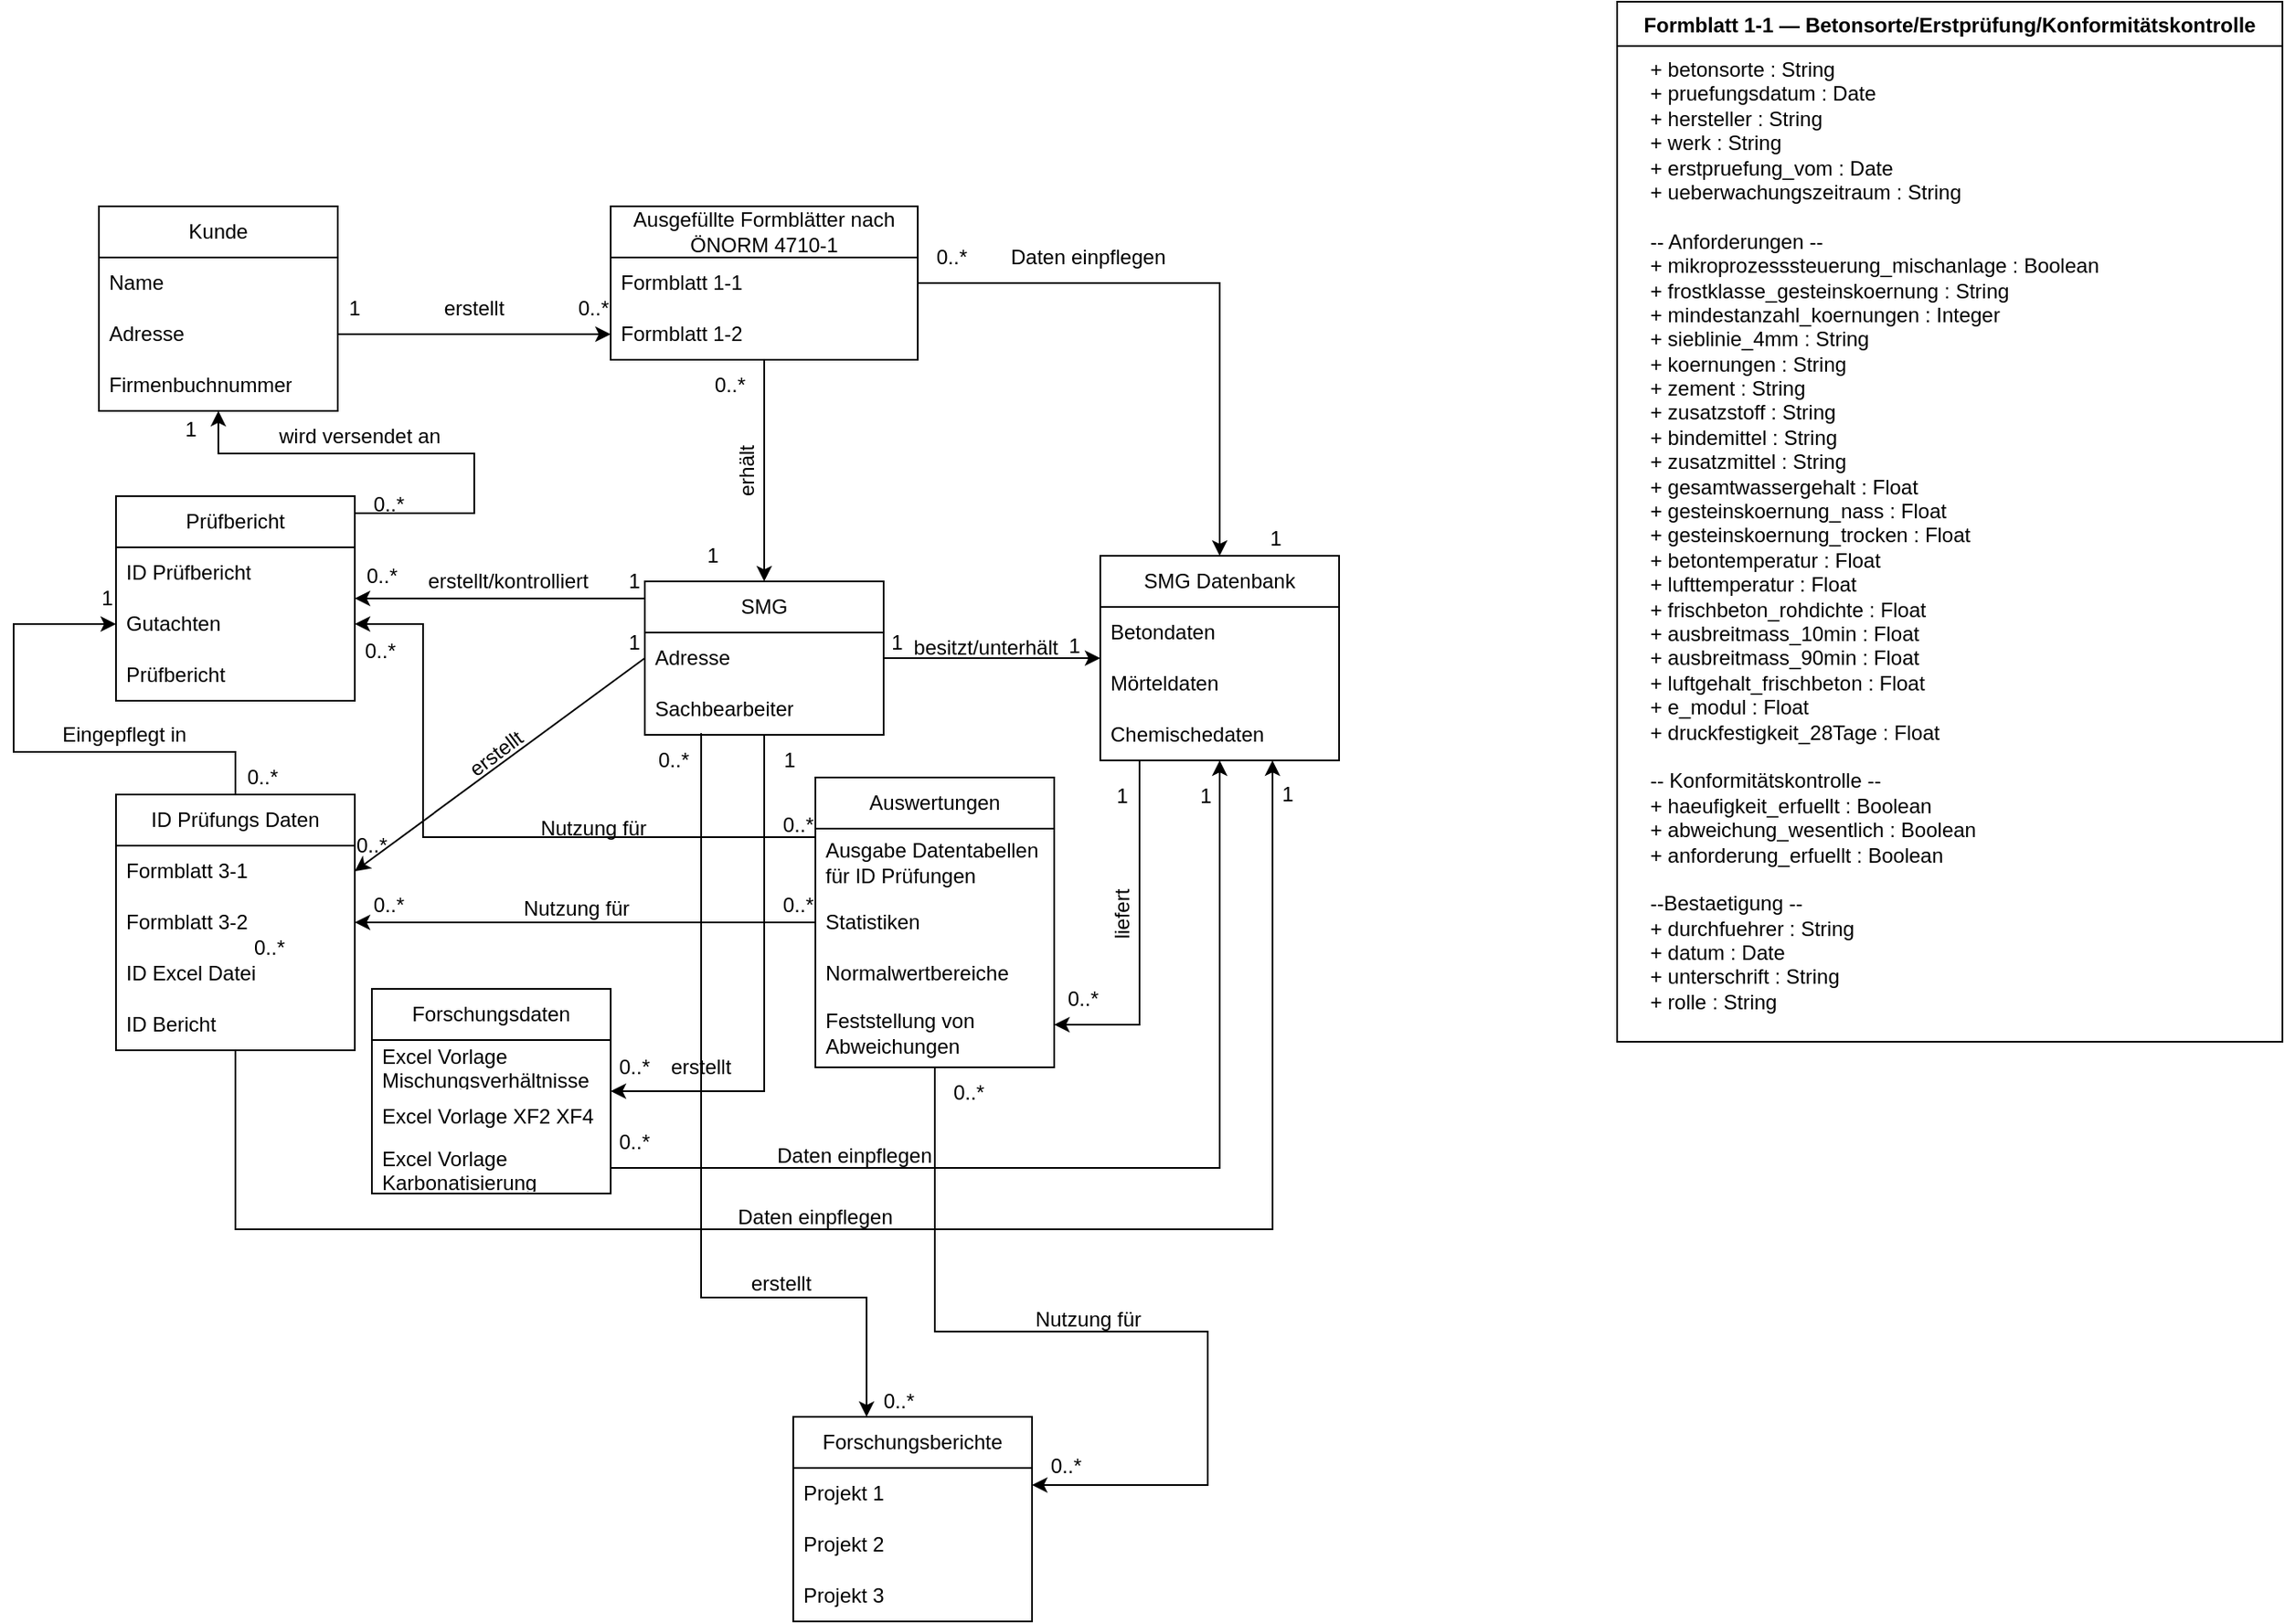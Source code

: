 <mxfile version="28.2.5">
  <diagram name="Seite-1" id="GDso6J2cdpOIWkt0ecDq">
    <mxGraphModel dx="2066" dy="1121" grid="1" gridSize="10" guides="1" tooltips="1" connect="1" arrows="1" fold="1" page="1" pageScale="1" pageWidth="827" pageHeight="1169" math="0" shadow="0">
      <root>
        <mxCell id="0" />
        <mxCell id="1" parent="0" />
        <mxCell id="6IoawU8fSsD1FMSGB_2r-6" value="Kunde" style="swimlane;fontStyle=0;childLayout=stackLayout;horizontal=1;startSize=30;horizontalStack=0;resizeParent=1;resizeParentMax=0;resizeLast=0;collapsible=1;marginBottom=0;whiteSpace=wrap;html=1;" parent="1" vertex="1">
          <mxGeometry x="100" y="170" width="140" height="120" as="geometry" />
        </mxCell>
        <mxCell id="6IoawU8fSsD1FMSGB_2r-7" value="Name" style="text;strokeColor=none;fillColor=none;align=left;verticalAlign=middle;spacingLeft=4;spacingRight=4;overflow=hidden;points=[[0,0.5],[1,0.5]];portConstraint=eastwest;rotatable=0;whiteSpace=wrap;html=1;" parent="6IoawU8fSsD1FMSGB_2r-6" vertex="1">
          <mxGeometry y="30" width="140" height="30" as="geometry" />
        </mxCell>
        <mxCell id="6IoawU8fSsD1FMSGB_2r-8" value="Adresse" style="text;strokeColor=none;fillColor=none;align=left;verticalAlign=middle;spacingLeft=4;spacingRight=4;overflow=hidden;points=[[0,0.5],[1,0.5]];portConstraint=eastwest;rotatable=0;whiteSpace=wrap;html=1;" parent="6IoawU8fSsD1FMSGB_2r-6" vertex="1">
          <mxGeometry y="60" width="140" height="30" as="geometry" />
        </mxCell>
        <mxCell id="6IoawU8fSsD1FMSGB_2r-9" value="Firmenbuchnummer" style="text;strokeColor=none;fillColor=none;align=left;verticalAlign=middle;spacingLeft=4;spacingRight=4;overflow=hidden;points=[[0,0.5],[1,0.5]];portConstraint=eastwest;rotatable=0;whiteSpace=wrap;html=1;" parent="6IoawU8fSsD1FMSGB_2r-6" vertex="1">
          <mxGeometry y="90" width="140" height="30" as="geometry" />
        </mxCell>
        <mxCell id="6IoawU8fSsD1FMSGB_2r-10" value="Ausgefüllte Formblätter nach ÖNORM 4710-1" style="swimlane;fontStyle=0;childLayout=stackLayout;horizontal=1;startSize=30;horizontalStack=0;resizeParent=1;resizeParentMax=0;resizeLast=0;collapsible=1;marginBottom=0;whiteSpace=wrap;html=1;" parent="1" vertex="1">
          <mxGeometry x="400" y="170" width="180" height="90" as="geometry" />
        </mxCell>
        <mxCell id="6IoawU8fSsD1FMSGB_2r-11" value="Formblatt 1-1&amp;nbsp;" style="text;strokeColor=none;fillColor=none;align=left;verticalAlign=middle;spacingLeft=4;spacingRight=4;overflow=hidden;points=[[0,0.5],[1,0.5]];portConstraint=eastwest;rotatable=0;whiteSpace=wrap;html=1;" parent="6IoawU8fSsD1FMSGB_2r-10" vertex="1">
          <mxGeometry y="30" width="180" height="30" as="geometry" />
        </mxCell>
        <mxCell id="6IoawU8fSsD1FMSGB_2r-12" value="Formblatt 1-2" style="text;strokeColor=none;fillColor=none;align=left;verticalAlign=middle;spacingLeft=4;spacingRight=4;overflow=hidden;points=[[0,0.5],[1,0.5]];portConstraint=eastwest;rotatable=0;whiteSpace=wrap;html=1;" parent="6IoawU8fSsD1FMSGB_2r-10" vertex="1">
          <mxGeometry y="60" width="180" height="30" as="geometry" />
        </mxCell>
        <mxCell id="6IoawU8fSsD1FMSGB_2r-15" value="erstellt" style="text;html=1;align=center;verticalAlign=middle;whiteSpace=wrap;rounded=0;" parent="1" vertex="1">
          <mxGeometry x="290" y="215" width="60" height="30" as="geometry" />
        </mxCell>
        <mxCell id="6IoawU8fSsD1FMSGB_2r-16" value="1" style="text;html=1;align=center;verticalAlign=middle;whiteSpace=wrap;rounded=0;" parent="1" vertex="1">
          <mxGeometry x="220" y="215" width="60" height="30" as="geometry" />
        </mxCell>
        <mxCell id="6IoawU8fSsD1FMSGB_2r-17" value="0..*" style="text;html=1;align=center;verticalAlign=middle;whiteSpace=wrap;rounded=0;" parent="1" vertex="1">
          <mxGeometry x="360" y="215" width="60" height="30" as="geometry" />
        </mxCell>
        <mxCell id="6IoawU8fSsD1FMSGB_2r-19" value="SMG" style="swimlane;fontStyle=0;childLayout=stackLayout;horizontal=1;startSize=30;horizontalStack=0;resizeParent=1;resizeParentMax=0;resizeLast=0;collapsible=1;marginBottom=0;whiteSpace=wrap;html=1;" parent="1" vertex="1">
          <mxGeometry x="420" y="390" width="140" height="90" as="geometry" />
        </mxCell>
        <mxCell id="6IoawU8fSsD1FMSGB_2r-20" value="Adresse" style="text;strokeColor=none;fillColor=none;align=left;verticalAlign=middle;spacingLeft=4;spacingRight=4;overflow=hidden;points=[[0,0.5],[1,0.5]];portConstraint=eastwest;rotatable=0;whiteSpace=wrap;html=1;" parent="6IoawU8fSsD1FMSGB_2r-19" vertex="1">
          <mxGeometry y="30" width="140" height="30" as="geometry" />
        </mxCell>
        <mxCell id="6IoawU8fSsD1FMSGB_2r-22" value="Sachbearbeiter" style="text;strokeColor=none;fillColor=none;align=left;verticalAlign=middle;spacingLeft=4;spacingRight=4;overflow=hidden;points=[[0,0.5],[1,0.5]];portConstraint=eastwest;rotatable=0;whiteSpace=wrap;html=1;" parent="6IoawU8fSsD1FMSGB_2r-19" vertex="1">
          <mxGeometry y="60" width="140" height="30" as="geometry" />
        </mxCell>
        <mxCell id="6IoawU8fSsD1FMSGB_2r-24" value="erhält" style="text;html=1;align=center;verticalAlign=middle;whiteSpace=wrap;rounded=0;rotation=-90;" parent="1" vertex="1">
          <mxGeometry x="450" y="310" width="60" height="30" as="geometry" />
        </mxCell>
        <mxCell id="6IoawU8fSsD1FMSGB_2r-25" value="" style="endArrow=classic;html=1;rounded=0;entryX=0;entryY=0.5;entryDx=0;entryDy=0;exitX=1;exitY=0.5;exitDx=0;exitDy=0;" parent="1" source="6IoawU8fSsD1FMSGB_2r-8" target="6IoawU8fSsD1FMSGB_2r-12" edge="1">
          <mxGeometry width="50" height="50" relative="1" as="geometry">
            <mxPoint x="210" y="240" as="sourcePoint" />
            <mxPoint x="440" y="400" as="targetPoint" />
          </mxGeometry>
        </mxCell>
        <mxCell id="6IoawU8fSsD1FMSGB_2r-26" value="" style="endArrow=classic;html=1;rounded=0;entryX=0.5;entryY=0;entryDx=0;entryDy=0;" parent="1" source="6IoawU8fSsD1FMSGB_2r-12" target="6IoawU8fSsD1FMSGB_2r-19" edge="1">
          <mxGeometry width="50" height="50" relative="1" as="geometry">
            <mxPoint x="560" y="260" as="sourcePoint" />
            <mxPoint x="440" y="400" as="targetPoint" />
          </mxGeometry>
        </mxCell>
        <mxCell id="6IoawU8fSsD1FMSGB_2r-27" value="" style="endArrow=classic;html=1;rounded=0;exitX=0;exitY=0.5;exitDx=0;exitDy=0;entryX=1;entryY=0.5;entryDx=0;entryDy=0;" parent="1" source="6IoawU8fSsD1FMSGB_2r-20" target="6IoawU8fSsD1FMSGB_2r-29" edge="1">
          <mxGeometry width="50" height="50" relative="1" as="geometry">
            <mxPoint x="390" y="450" as="sourcePoint" />
            <mxPoint x="250" y="442" as="targetPoint" />
          </mxGeometry>
        </mxCell>
        <mxCell id="6IoawU8fSsD1FMSGB_2r-28" value="ID Prüfungs Daten" style="swimlane;fontStyle=0;childLayout=stackLayout;horizontal=1;startSize=30;horizontalStack=0;resizeParent=1;resizeParentMax=0;resizeLast=0;collapsible=1;marginBottom=0;whiteSpace=wrap;html=1;" parent="1" vertex="1">
          <mxGeometry x="110" y="515" width="140" height="150" as="geometry" />
        </mxCell>
        <mxCell id="6IoawU8fSsD1FMSGB_2r-29" value="Formblatt 3-1" style="text;strokeColor=none;fillColor=none;align=left;verticalAlign=middle;spacingLeft=4;spacingRight=4;overflow=hidden;points=[[0,0.5],[1,0.5]];portConstraint=eastwest;rotatable=0;whiteSpace=wrap;html=1;" parent="6IoawU8fSsD1FMSGB_2r-28" vertex="1">
          <mxGeometry y="30" width="140" height="30" as="geometry" />
        </mxCell>
        <mxCell id="6IoawU8fSsD1FMSGB_2r-30" value="Formblatt 3-2" style="text;strokeColor=none;fillColor=none;align=left;verticalAlign=middle;spacingLeft=4;spacingRight=4;overflow=hidden;points=[[0,0.5],[1,0.5]];portConstraint=eastwest;rotatable=0;whiteSpace=wrap;html=1;" parent="6IoawU8fSsD1FMSGB_2r-28" vertex="1">
          <mxGeometry y="60" width="140" height="30" as="geometry" />
        </mxCell>
        <mxCell id="6IoawU8fSsD1FMSGB_2r-43" value="ID Excel Datei" style="text;strokeColor=none;fillColor=none;align=left;verticalAlign=middle;spacingLeft=4;spacingRight=4;overflow=hidden;points=[[0,0.5],[1,0.5]];portConstraint=eastwest;rotatable=0;whiteSpace=wrap;html=1;" parent="6IoawU8fSsD1FMSGB_2r-28" vertex="1">
          <mxGeometry y="90" width="140" height="30" as="geometry" />
        </mxCell>
        <mxCell id="6IoawU8fSsD1FMSGB_2r-31" value="ID Bericht" style="text;strokeColor=none;fillColor=none;align=left;verticalAlign=middle;spacingLeft=4;spacingRight=4;overflow=hidden;points=[[0,0.5],[1,0.5]];portConstraint=eastwest;rotatable=0;whiteSpace=wrap;html=1;" parent="6IoawU8fSsD1FMSGB_2r-28" vertex="1">
          <mxGeometry y="120" width="140" height="30" as="geometry" />
        </mxCell>
        <mxCell id="6IoawU8fSsD1FMSGB_2r-32" value="erstellt" style="text;html=1;align=center;verticalAlign=middle;whiteSpace=wrap;rounded=0;rotation=-37;" parent="1" vertex="1">
          <mxGeometry x="303" y="476" width="60" height="30" as="geometry" />
        </mxCell>
        <mxCell id="6IoawU8fSsD1FMSGB_2r-36" value="1" style="text;html=1;align=center;verticalAlign=middle;whiteSpace=wrap;rounded=0;" parent="1" vertex="1">
          <mxGeometry x="384" y="411" width="60" height="30" as="geometry" />
        </mxCell>
        <mxCell id="6IoawU8fSsD1FMSGB_2r-38" value="0..*" style="text;html=1;align=center;verticalAlign=middle;whiteSpace=wrap;rounded=0;" parent="1" vertex="1">
          <mxGeometry x="230" y="530" width="60" height="30" as="geometry" />
        </mxCell>
        <mxCell id="6IoawU8fSsD1FMSGB_2r-39" value="Forschungsdaten" style="swimlane;fontStyle=0;childLayout=stackLayout;horizontal=1;startSize=30;horizontalStack=0;resizeParent=1;resizeParentMax=0;resizeLast=0;collapsible=1;marginBottom=0;whiteSpace=wrap;html=1;" parent="1" vertex="1">
          <mxGeometry x="260" y="629" width="140" height="120" as="geometry" />
        </mxCell>
        <mxCell id="6IoawU8fSsD1FMSGB_2r-40" value="Excel Vorlage Mischungsverhältnisse" style="text;strokeColor=none;fillColor=none;align=left;verticalAlign=middle;spacingLeft=4;spacingRight=4;overflow=hidden;points=[[0,0.5],[1,0.5]];portConstraint=eastwest;rotatable=0;whiteSpace=wrap;html=1;" parent="6IoawU8fSsD1FMSGB_2r-39" vertex="1">
          <mxGeometry y="30" width="140" height="30" as="geometry" />
        </mxCell>
        <mxCell id="6IoawU8fSsD1FMSGB_2r-41" value="Excel Vorlage XF2 XF4&amp;nbsp;" style="text;strokeColor=none;fillColor=none;align=left;verticalAlign=middle;spacingLeft=4;spacingRight=4;overflow=hidden;points=[[0,0.5],[1,0.5]];portConstraint=eastwest;rotatable=0;whiteSpace=wrap;html=1;" parent="6IoawU8fSsD1FMSGB_2r-39" vertex="1">
          <mxGeometry y="60" width="140" height="30" as="geometry" />
        </mxCell>
        <mxCell id="6IoawU8fSsD1FMSGB_2r-42" value="Excel Vorlage Karbonatisierung" style="text;strokeColor=none;fillColor=none;align=left;verticalAlign=middle;spacingLeft=4;spacingRight=4;overflow=hidden;points=[[0,0.5],[1,0.5]];portConstraint=eastwest;rotatable=0;whiteSpace=wrap;html=1;" parent="6IoawU8fSsD1FMSGB_2r-39" vertex="1">
          <mxGeometry y="90" width="140" height="30" as="geometry" />
        </mxCell>
        <mxCell id="6IoawU8fSsD1FMSGB_2r-44" value="" style="endArrow=classic;html=1;rounded=0;" parent="1" source="6IoawU8fSsD1FMSGB_2r-19" target="6IoawU8fSsD1FMSGB_2r-39" edge="1">
          <mxGeometry width="50" height="50" relative="1" as="geometry">
            <mxPoint x="534" y="520" as="sourcePoint" />
            <mxPoint x="440" y="674" as="targetPoint" />
            <Array as="points">
              <mxPoint x="490" y="689" />
            </Array>
          </mxGeometry>
        </mxCell>
        <mxCell id="6IoawU8fSsD1FMSGB_2r-45" value="erstellt" style="text;html=1;align=center;verticalAlign=middle;whiteSpace=wrap;rounded=0;" parent="1" vertex="1">
          <mxGeometry x="423" y="660" width="60" height="30" as="geometry" />
        </mxCell>
        <mxCell id="6IoawU8fSsD1FMSGB_2r-47" value="0..*" style="text;html=1;align=center;verticalAlign=middle;whiteSpace=wrap;rounded=0;rotation=0;" parent="1" vertex="1">
          <mxGeometry x="384" y="660" width="60" height="30" as="geometry" />
        </mxCell>
        <mxCell id="6IoawU8fSsD1FMSGB_2r-48" value="SMG Datenbank" style="swimlane;fontStyle=0;childLayout=stackLayout;horizontal=1;startSize=30;horizontalStack=0;resizeParent=1;resizeParentMax=0;resizeLast=0;collapsible=1;marginBottom=0;whiteSpace=wrap;html=1;" parent="1" vertex="1">
          <mxGeometry x="687" y="375" width="140" height="120" as="geometry" />
        </mxCell>
        <mxCell id="6IoawU8fSsD1FMSGB_2r-49" value="Betondaten" style="text;strokeColor=none;fillColor=none;align=left;verticalAlign=middle;spacingLeft=4;spacingRight=4;overflow=hidden;points=[[0,0.5],[1,0.5]];portConstraint=eastwest;rotatable=0;whiteSpace=wrap;html=1;" parent="6IoawU8fSsD1FMSGB_2r-48" vertex="1">
          <mxGeometry y="30" width="140" height="30" as="geometry" />
        </mxCell>
        <mxCell id="6IoawU8fSsD1FMSGB_2r-50" value="Mörteldaten" style="text;strokeColor=none;fillColor=none;align=left;verticalAlign=middle;spacingLeft=4;spacingRight=4;overflow=hidden;points=[[0,0.5],[1,0.5]];portConstraint=eastwest;rotatable=0;whiteSpace=wrap;html=1;" parent="6IoawU8fSsD1FMSGB_2r-48" vertex="1">
          <mxGeometry y="60" width="140" height="30" as="geometry" />
        </mxCell>
        <mxCell id="6IoawU8fSsD1FMSGB_2r-51" value="Chemischedaten" style="text;strokeColor=none;fillColor=none;align=left;verticalAlign=middle;spacingLeft=4;spacingRight=4;overflow=hidden;points=[[0,0.5],[1,0.5]];portConstraint=eastwest;rotatable=0;whiteSpace=wrap;html=1;" parent="6IoawU8fSsD1FMSGB_2r-48" vertex="1">
          <mxGeometry y="90" width="140" height="30" as="geometry" />
        </mxCell>
        <mxCell id="6IoawU8fSsD1FMSGB_2r-52" value="" style="endArrow=classic;html=1;rounded=0;exitX=1;exitY=0.5;exitDx=0;exitDy=0;" parent="1" source="6IoawU8fSsD1FMSGB_2r-42" target="6IoawU8fSsD1FMSGB_2r-48" edge="1">
          <mxGeometry width="50" height="50" relative="1" as="geometry">
            <mxPoint x="390" y="450" as="sourcePoint" />
            <mxPoint x="440" y="400" as="targetPoint" />
            <Array as="points">
              <mxPoint x="757" y="734" />
            </Array>
          </mxGeometry>
        </mxCell>
        <mxCell id="6IoawU8fSsD1FMSGB_2r-53" value="" style="endArrow=classic;html=1;rounded=0;entryX=0.721;entryY=1;entryDx=0;entryDy=0;entryPerimeter=0;" parent="1" source="6IoawU8fSsD1FMSGB_2r-28" target="6IoawU8fSsD1FMSGB_2r-51" edge="1">
          <mxGeometry width="50" height="50" relative="1" as="geometry">
            <mxPoint x="160" y="610" as="sourcePoint" />
            <mxPoint x="800" y="770" as="targetPoint" />
            <Array as="points">
              <mxPoint x="180" y="770" />
              <mxPoint x="788" y="770" />
            </Array>
          </mxGeometry>
        </mxCell>
        <mxCell id="6IoawU8fSsD1FMSGB_2r-54" value="" style="endArrow=classic;html=1;rounded=0;entryX=0.5;entryY=0;entryDx=0;entryDy=0;" parent="1" source="6IoawU8fSsD1FMSGB_2r-10" target="6IoawU8fSsD1FMSGB_2r-48" edge="1">
          <mxGeometry width="50" height="50" relative="1" as="geometry">
            <mxPoint x="390" y="450" as="sourcePoint" />
            <mxPoint x="790" y="380" as="targetPoint" />
            <Array as="points">
              <mxPoint x="757" y="215" />
            </Array>
          </mxGeometry>
        </mxCell>
        <mxCell id="6IoawU8fSsD1FMSGB_2r-55" value="Daten einpflegen" style="text;html=1;align=center;verticalAlign=middle;whiteSpace=wrap;rounded=0;" parent="1" vertex="1">
          <mxGeometry x="620" y="185" width="120" height="30" as="geometry" />
        </mxCell>
        <mxCell id="6IoawU8fSsD1FMSGB_2r-56" value="1" style="text;html=1;align=center;verticalAlign=middle;whiteSpace=wrap;rounded=0;" parent="1" vertex="1">
          <mxGeometry x="760" y="350" width="60" height="30" as="geometry" />
        </mxCell>
        <mxCell id="6IoawU8fSsD1FMSGB_2r-57" value="0..*" style="text;html=1;align=center;verticalAlign=middle;whiteSpace=wrap;rounded=0;" parent="1" vertex="1">
          <mxGeometry x="570" y="185" width="60" height="30" as="geometry" />
        </mxCell>
        <mxCell id="6IoawU8fSsD1FMSGB_2r-58" value="Daten einpflegen" style="text;html=1;align=center;verticalAlign=middle;whiteSpace=wrap;rounded=0;" parent="1" vertex="1">
          <mxGeometry x="483" y="712" width="120" height="30" as="geometry" />
        </mxCell>
        <mxCell id="6IoawU8fSsD1FMSGB_2r-59" value="1" style="text;html=1;align=center;verticalAlign=middle;whiteSpace=wrap;rounded=0;" parent="1" vertex="1">
          <mxGeometry x="714" y="501" width="70" height="30" as="geometry" />
        </mxCell>
        <mxCell id="6IoawU8fSsD1FMSGB_2r-60" value="1" style="text;html=1;align=center;verticalAlign=middle;whiteSpace=wrap;rounded=0;" parent="1" vertex="1">
          <mxGeometry x="762" y="500" width="70" height="30" as="geometry" />
        </mxCell>
        <mxCell id="6IoawU8fSsD1FMSGB_2r-61" value="Daten einpflegen" style="text;html=1;align=center;verticalAlign=middle;whiteSpace=wrap;rounded=0;" parent="1" vertex="1">
          <mxGeometry x="460" y="748" width="120" height="30" as="geometry" />
        </mxCell>
        <mxCell id="6IoawU8fSsD1FMSGB_2r-62" value="0..*" style="text;html=1;align=center;verticalAlign=middle;whiteSpace=wrap;rounded=0;" parent="1" vertex="1">
          <mxGeometry x="170" y="590" width="60" height="30" as="geometry" />
        </mxCell>
        <mxCell id="6IoawU8fSsD1FMSGB_2r-67" value="0..*" style="text;html=1;align=center;verticalAlign=middle;whiteSpace=wrap;rounded=0;" parent="1" vertex="1">
          <mxGeometry x="440" y="260" width="60" height="30" as="geometry" />
        </mxCell>
        <mxCell id="6IoawU8fSsD1FMSGB_2r-68" value="1" style="text;html=1;align=center;verticalAlign=middle;whiteSpace=wrap;rounded=0;" parent="1" vertex="1">
          <mxGeometry x="430" y="360" width="60" height="30" as="geometry" />
        </mxCell>
        <mxCell id="6IoawU8fSsD1FMSGB_2r-70" value="besitzt/unterhält" style="text;html=1;align=center;verticalAlign=middle;whiteSpace=wrap;rounded=0;" parent="1" vertex="1">
          <mxGeometry x="590" y="414" width="60" height="30" as="geometry" />
        </mxCell>
        <mxCell id="6IoawU8fSsD1FMSGB_2r-71" value="" style="endArrow=classic;html=1;rounded=0;" parent="1" source="6IoawU8fSsD1FMSGB_2r-19" target="6IoawU8fSsD1FMSGB_2r-48" edge="1">
          <mxGeometry width="50" height="50" relative="1" as="geometry">
            <mxPoint x="770" y="450" as="sourcePoint" />
            <mxPoint x="820" y="400" as="targetPoint" />
          </mxGeometry>
        </mxCell>
        <mxCell id="6IoawU8fSsD1FMSGB_2r-75" value="1" style="text;html=1;align=center;verticalAlign=middle;whiteSpace=wrap;rounded=0;" parent="1" vertex="1">
          <mxGeometry x="470" y="480" width="70" height="30" as="geometry" />
        </mxCell>
        <mxCell id="6IoawU8fSsD1FMSGB_2r-76" value="1" style="text;html=1;align=center;verticalAlign=middle;whiteSpace=wrap;rounded=0;" parent="1" vertex="1">
          <mxGeometry x="533" y="411" width="70" height="30" as="geometry" />
        </mxCell>
        <mxCell id="6IoawU8fSsD1FMSGB_2r-77" value="1" style="text;html=1;align=center;verticalAlign=middle;whiteSpace=wrap;rounded=0;" parent="1" vertex="1">
          <mxGeometry x="637" y="413" width="70" height="30" as="geometry" />
        </mxCell>
        <mxCell id="6IoawU8fSsD1FMSGB_2r-98" style="edgeStyle=orthogonalEdgeStyle;rounded=0;orthogonalLoop=1;jettySize=auto;html=1;" parent="1" source="6IoawU8fSsD1FMSGB_2r-78" target="6IoawU8fSsD1FMSGB_2r-94" edge="1">
          <mxGeometry relative="1" as="geometry">
            <Array as="points">
              <mxPoint x="590" y="830" />
              <mxPoint x="750" y="830" />
              <mxPoint x="750" y="920" />
            </Array>
          </mxGeometry>
        </mxCell>
        <mxCell id="AF2LcGWAPr--5cZZ4qZS-16" style="edgeStyle=orthogonalEdgeStyle;rounded=0;orthogonalLoop=1;jettySize=auto;html=1;entryX=1;entryY=0.5;entryDx=0;entryDy=0;" edge="1" parent="1" source="6IoawU8fSsD1FMSGB_2r-78" target="AF2LcGWAPr--5cZZ4qZS-4">
          <mxGeometry relative="1" as="geometry">
            <Array as="points">
              <mxPoint x="290" y="540" />
              <mxPoint x="290" y="415" />
            </Array>
          </mxGeometry>
        </mxCell>
        <mxCell id="6IoawU8fSsD1FMSGB_2r-78" value="Auswertungen" style="swimlane;fontStyle=0;childLayout=stackLayout;horizontal=1;startSize=30;horizontalStack=0;resizeParent=1;resizeParentMax=0;resizeLast=0;collapsible=1;marginBottom=0;whiteSpace=wrap;html=1;" parent="1" vertex="1">
          <mxGeometry x="520" y="505" width="140" height="170" as="geometry" />
        </mxCell>
        <mxCell id="6IoawU8fSsD1FMSGB_2r-79" value="Ausgabe Datentabellen für ID Prüfungen" style="text;strokeColor=none;fillColor=none;align=left;verticalAlign=middle;spacingLeft=4;spacingRight=4;overflow=hidden;points=[[0,0.5],[1,0.5]];portConstraint=eastwest;rotatable=0;whiteSpace=wrap;html=1;" parent="6IoawU8fSsD1FMSGB_2r-78" vertex="1">
          <mxGeometry y="30" width="140" height="40" as="geometry" />
        </mxCell>
        <mxCell id="6IoawU8fSsD1FMSGB_2r-80" value="Statistiken" style="text;strokeColor=none;fillColor=none;align=left;verticalAlign=middle;spacingLeft=4;spacingRight=4;overflow=hidden;points=[[0,0.5],[1,0.5]];portConstraint=eastwest;rotatable=0;whiteSpace=wrap;html=1;" parent="6IoawU8fSsD1FMSGB_2r-78" vertex="1">
          <mxGeometry y="70" width="140" height="30" as="geometry" />
        </mxCell>
        <mxCell id="6IoawU8fSsD1FMSGB_2r-82" value="Normalwertbereiche&lt;span style=&quot;color: rgba(0, 0, 0, 0); font-family: monospace; font-size: 0px; text-wrap-mode: nowrap;&quot;&gt;%3CmxGraphModel%3E%3Croot%3E%3CmxCell%20id%3D%220%22%2F%3E%3CmxCell%20id%3D%221%22%20parent%3D%220%22%2F%3E%3CmxCell%20id%3D%222%22%20value%3D%221%22%20style%3D%22text%3Bhtml%3D1%3Balign%3Dcenter%3BverticalAlign%3Dmiddle%3BwhiteSpace%3Dwrap%3Brounded%3D0%3B%22%20vertex%3D%221%22%20parent%3D%221%22%3E%3CmxGeometry%20x%3D%22533%22%20y%3D%22411%22%20width%3D%2270%22%20height%3D%2230%22%20as%3D%22geometry%22%2F%3E%3C%2FmxCell%3E%3C%2Froot%3E%3C%2FmxGraphModel%3E&lt;/span&gt;" style="text;strokeColor=none;fillColor=none;align=left;verticalAlign=middle;spacingLeft=4;spacingRight=4;overflow=hidden;points=[[0,0.5],[1,0.5]];portConstraint=eastwest;rotatable=0;whiteSpace=wrap;html=1;" parent="6IoawU8fSsD1FMSGB_2r-78" vertex="1">
          <mxGeometry y="100" width="140" height="30" as="geometry" />
        </mxCell>
        <mxCell id="6IoawU8fSsD1FMSGB_2r-81" value="Feststellung von Abweichungen" style="text;strokeColor=none;fillColor=none;align=left;verticalAlign=middle;spacingLeft=4;spacingRight=4;overflow=hidden;points=[[0,0.5],[1,0.5]];portConstraint=eastwest;rotatable=0;whiteSpace=wrap;html=1;" parent="6IoawU8fSsD1FMSGB_2r-78" vertex="1">
          <mxGeometry y="130" width="140" height="40" as="geometry" />
        </mxCell>
        <mxCell id="6IoawU8fSsD1FMSGB_2r-83" value="0..*" style="text;html=1;align=center;verticalAlign=middle;whiteSpace=wrap;rounded=0;" parent="1" vertex="1">
          <mxGeometry x="384" y="704" width="60" height="30" as="geometry" />
        </mxCell>
        <mxCell id="6IoawU8fSsD1FMSGB_2r-86" value="0..*" style="text;html=1;align=center;verticalAlign=middle;whiteSpace=wrap;rounded=0;" parent="1" vertex="1">
          <mxGeometry x="647" y="620" width="60" height="30" as="geometry" />
        </mxCell>
        <mxCell id="6IoawU8fSsD1FMSGB_2r-87" value="1" style="text;html=1;align=center;verticalAlign=middle;whiteSpace=wrap;rounded=0;" parent="1" vertex="1">
          <mxGeometry x="665" y="501" width="70" height="30" as="geometry" />
        </mxCell>
        <mxCell id="6IoawU8fSsD1FMSGB_2r-88" value="liefert" style="text;html=1;align=center;verticalAlign=middle;whiteSpace=wrap;rounded=0;rotation=-90;" parent="1" vertex="1">
          <mxGeometry x="670" y="570" width="60" height="30" as="geometry" />
        </mxCell>
        <mxCell id="6IoawU8fSsD1FMSGB_2r-91" value="Nutzung für" style="text;html=1;align=center;verticalAlign=middle;whiteSpace=wrap;rounded=0;" parent="1" vertex="1">
          <mxGeometry x="320" y="567" width="120" height="30" as="geometry" />
        </mxCell>
        <mxCell id="6IoawU8fSsD1FMSGB_2r-92" value="0..*" style="text;html=1;align=center;verticalAlign=middle;whiteSpace=wrap;rounded=0;" parent="1" vertex="1">
          <mxGeometry x="240" y="565" width="60" height="30" as="geometry" />
        </mxCell>
        <mxCell id="6IoawU8fSsD1FMSGB_2r-93" value="0..*" style="text;html=1;align=center;verticalAlign=middle;whiteSpace=wrap;rounded=0;" parent="1" vertex="1">
          <mxGeometry x="480" y="565" width="60" height="30" as="geometry" />
        </mxCell>
        <mxCell id="6IoawU8fSsD1FMSGB_2r-94" value="Forschungsberichte" style="swimlane;fontStyle=0;childLayout=stackLayout;horizontal=1;startSize=30;horizontalStack=0;resizeParent=1;resizeParentMax=0;resizeLast=0;collapsible=1;marginBottom=0;whiteSpace=wrap;html=1;" parent="1" vertex="1">
          <mxGeometry x="507" y="880" width="140" height="120" as="geometry" />
        </mxCell>
        <mxCell id="6IoawU8fSsD1FMSGB_2r-95" value="Projekt 1" style="text;strokeColor=none;fillColor=none;align=left;verticalAlign=middle;spacingLeft=4;spacingRight=4;overflow=hidden;points=[[0,0.5],[1,0.5]];portConstraint=eastwest;rotatable=0;whiteSpace=wrap;html=1;" parent="6IoawU8fSsD1FMSGB_2r-94" vertex="1">
          <mxGeometry y="30" width="140" height="30" as="geometry" />
        </mxCell>
        <mxCell id="6IoawU8fSsD1FMSGB_2r-96" value="Projekt 2" style="text;strokeColor=none;fillColor=none;align=left;verticalAlign=middle;spacingLeft=4;spacingRight=4;overflow=hidden;points=[[0,0.5],[1,0.5]];portConstraint=eastwest;rotatable=0;whiteSpace=wrap;html=1;" parent="6IoawU8fSsD1FMSGB_2r-94" vertex="1">
          <mxGeometry y="60" width="140" height="30" as="geometry" />
        </mxCell>
        <mxCell id="6IoawU8fSsD1FMSGB_2r-97" value="Projekt 3" style="text;strokeColor=none;fillColor=none;align=left;verticalAlign=middle;spacingLeft=4;spacingRight=4;overflow=hidden;points=[[0,0.5],[1,0.5]];portConstraint=eastwest;rotatable=0;whiteSpace=wrap;html=1;" parent="6IoawU8fSsD1FMSGB_2r-94" vertex="1">
          <mxGeometry y="90" width="140" height="30" as="geometry" />
        </mxCell>
        <mxCell id="6IoawU8fSsD1FMSGB_2r-99" value="Nutzung für" style="text;html=1;align=center;verticalAlign=middle;whiteSpace=wrap;rounded=0;" parent="1" vertex="1">
          <mxGeometry x="620" y="808" width="120" height="30" as="geometry" />
        </mxCell>
        <mxCell id="6IoawU8fSsD1FMSGB_2r-100" value="0..*" style="text;html=1;align=center;verticalAlign=middle;whiteSpace=wrap;rounded=0;" parent="1" vertex="1">
          <mxGeometry x="580" y="675" width="60" height="30" as="geometry" />
        </mxCell>
        <mxCell id="6IoawU8fSsD1FMSGB_2r-101" value="0..*" style="text;html=1;align=center;verticalAlign=middle;whiteSpace=wrap;rounded=0;" parent="1" vertex="1">
          <mxGeometry x="637" y="894" width="60" height="30" as="geometry" />
        </mxCell>
        <mxCell id="6IoawU8fSsD1FMSGB_2r-103" value="0..*" style="text;html=1;align=center;verticalAlign=middle;whiteSpace=wrap;rounded=0;" parent="1" vertex="1">
          <mxGeometry x="407" y="480" width="60" height="30" as="geometry" />
        </mxCell>
        <mxCell id="6IoawU8fSsD1FMSGB_2r-102" style="edgeStyle=orthogonalEdgeStyle;rounded=0;orthogonalLoop=1;jettySize=auto;html=1;exitX=0.236;exitY=0.967;exitDx=0;exitDy=0;exitPerimeter=0;" parent="1" source="6IoawU8fSsD1FMSGB_2r-22" target="6IoawU8fSsD1FMSGB_2r-94" edge="1">
          <mxGeometry relative="1" as="geometry">
            <Array as="points">
              <mxPoint x="453" y="810" />
              <mxPoint x="550" y="810" />
            </Array>
          </mxGeometry>
        </mxCell>
        <mxCell id="6IoawU8fSsD1FMSGB_2r-104" value="erstellt" style="text;html=1;align=center;verticalAlign=middle;whiteSpace=wrap;rounded=0;" parent="1" vertex="1">
          <mxGeometry x="470" y="787" width="60" height="30" as="geometry" />
        </mxCell>
        <mxCell id="6IoawU8fSsD1FMSGB_2r-105" value="0..*" style="text;html=1;align=center;verticalAlign=middle;whiteSpace=wrap;rounded=0;" parent="1" vertex="1">
          <mxGeometry x="539" y="856" width="60" height="30" as="geometry" />
        </mxCell>
        <mxCell id="6IoawU8fSsD1FMSGB_2r-106" value="Formblatt 1-1&amp;nbsp;― Betonsorte/Erstprüfung/Konformitätskontrolle" style="swimlane;fontStyle=1;align=center;verticalAlign=top;childLayout=stackLayout;horizontal=1;startSize=26;horizontalStack=0;resizeParent=1;resizeParentMax=0;resizeLast=0;collapsible=1;marginBottom=0;whiteSpace=wrap;html=1;" parent="1" vertex="1">
          <mxGeometry x="990" y="50" width="390" height="610" as="geometry" />
        </mxCell>
        <mxCell id="6IoawU8fSsD1FMSGB_2r-107" value="&lt;div&gt;&amp;nbsp; &amp;nbsp; + betonsorte : String&lt;/div&gt;&lt;div&gt;&amp;nbsp; &amp;nbsp; + pruefungsdatum : Date&lt;/div&gt;&lt;div&gt;&amp;nbsp; &amp;nbsp; + hersteller : String&lt;/div&gt;&lt;div&gt;&amp;nbsp; &amp;nbsp; + werk : String&lt;/div&gt;&lt;div&gt;&amp;nbsp; &amp;nbsp; + erstpruefung_vom : Date&lt;/div&gt;&lt;div&gt;&amp;nbsp; &amp;nbsp; + ueberwachungszeitraum : String&lt;/div&gt;&lt;div&gt;&lt;br&gt;&lt;/div&gt;&lt;div&gt;&amp;nbsp; &amp;nbsp; -- Anforderungen --&lt;/div&gt;&lt;div&gt;&amp;nbsp; &amp;nbsp; + mikroprozesssteuerung_mischanlage : Boolean&lt;/div&gt;&lt;div&gt;&amp;nbsp; &amp;nbsp; + frostklasse_gesteinskoernung : String&lt;/div&gt;&lt;div&gt;&amp;nbsp; &amp;nbsp; + mindestanzahl_koernungen : Integer&lt;/div&gt;&lt;div&gt;&amp;nbsp; &amp;nbsp; + sieblinie_4mm : String&lt;/div&gt;&lt;div&gt;&amp;nbsp; &amp;nbsp; + koernungen : String&lt;/div&gt;&lt;div&gt;&amp;nbsp; &amp;nbsp; + zement : String&lt;/div&gt;&lt;div&gt;&amp;nbsp; &amp;nbsp; + zusatzstoff : String&lt;/div&gt;&lt;div&gt;&amp;nbsp; &amp;nbsp; + bindemittel : String&lt;/div&gt;&lt;div&gt;&amp;nbsp; &amp;nbsp; + zusatzmittel : String&lt;/div&gt;&lt;div&gt;&amp;nbsp; &amp;nbsp; + gesamtwassergehalt : Float&lt;/div&gt;&lt;div&gt;&amp;nbsp; &amp;nbsp; + gesteinskoernung_nass : Float&lt;/div&gt;&lt;div&gt;&amp;nbsp; &amp;nbsp; + gesteinskoernung_trocken : Float&lt;/div&gt;&lt;div&gt;&amp;nbsp; &amp;nbsp; + betontemperatur : Float&lt;/div&gt;&lt;div&gt;&amp;nbsp; &amp;nbsp; + lufttemperatur : Float&lt;/div&gt;&lt;div&gt;&amp;nbsp; &amp;nbsp; + frischbeton_rohdichte : Float&lt;/div&gt;&lt;div&gt;&amp;nbsp; &amp;nbsp; + ausbreitmass_10min : Float&lt;/div&gt;&lt;div&gt;&amp;nbsp; &amp;nbsp; + ausbreitmass_90min : Float&lt;/div&gt;&lt;div&gt;&amp;nbsp; &amp;nbsp; + luftgehalt_frischbeton : Float&lt;/div&gt;&lt;div&gt;&amp;nbsp; &amp;nbsp; + e_modul : Float&lt;/div&gt;&lt;div&gt;&amp;nbsp; &amp;nbsp; + druckfestigkeit_28Tage : Float&lt;/div&gt;&lt;div&gt;&lt;br&gt;&lt;/div&gt;&lt;div&gt;&amp;nbsp; &amp;nbsp; -- Konformitätskontrolle --&lt;/div&gt;&lt;div&gt;&amp;nbsp; &amp;nbsp; + haeufigkeit_erfuellt : Boolean&lt;/div&gt;&lt;div&gt;&amp;nbsp; &amp;nbsp; + abweichung_wesentlich : Boolean&lt;/div&gt;&lt;div&gt;&amp;nbsp; &amp;nbsp; + anforderung_erfuellt : Boolean&lt;/div&gt;&lt;div&gt;&lt;span style=&quot;background-color: initial;&quot;&gt;&lt;br&gt;&lt;/span&gt;&lt;/div&gt;&lt;div&gt;&lt;span style=&quot;background-color: initial;&quot;&gt;&amp;nbsp; &amp;nbsp; --Bestaetigung --&lt;/span&gt;&lt;/div&gt;&lt;div&gt;&amp;nbsp; &amp;nbsp; + durchfuehrer : String&lt;/div&gt;&lt;div&gt;&amp;nbsp; &amp;nbsp; + datum : Date&lt;/div&gt;&lt;div&gt;&amp;nbsp; &amp;nbsp; + unterschrift : String&lt;/div&gt;&lt;div&gt;&amp;nbsp; &amp;nbsp; + rolle : String&lt;/div&gt;&lt;div&gt;&lt;br&gt;&lt;/div&gt;" style="text;strokeColor=none;fillColor=none;align=left;verticalAlign=top;spacingLeft=4;spacingRight=4;overflow=hidden;rotatable=0;points=[[0,0.5],[1,0.5]];portConstraint=eastwest;whiteSpace=wrap;html=1;" parent="6IoawU8fSsD1FMSGB_2r-106" vertex="1">
          <mxGeometry y="26" width="390" height="584" as="geometry" />
        </mxCell>
        <mxCell id="AF2LcGWAPr--5cZZ4qZS-1" value="" style="endArrow=classic;html=1;rounded=0;" edge="1" parent="1" source="6IoawU8fSsD1FMSGB_2r-78" target="6IoawU8fSsD1FMSGB_2r-28">
          <mxGeometry width="50" height="50" relative="1" as="geometry">
            <mxPoint x="1020" y="600" as="sourcePoint" />
            <mxPoint x="240" y="590" as="targetPoint" />
          </mxGeometry>
        </mxCell>
        <mxCell id="AF2LcGWAPr--5cZZ4qZS-20" style="edgeStyle=orthogonalEdgeStyle;rounded=0;orthogonalLoop=1;jettySize=auto;html=1;" edge="1" parent="1" source="AF2LcGWAPr--5cZZ4qZS-2" target="6IoawU8fSsD1FMSGB_2r-6">
          <mxGeometry relative="1" as="geometry">
            <Array as="points">
              <mxPoint x="320" y="350" />
              <mxPoint x="320" y="315" />
              <mxPoint x="170" y="315" />
            </Array>
          </mxGeometry>
        </mxCell>
        <mxCell id="AF2LcGWAPr--5cZZ4qZS-2" value="Prüfbericht" style="swimlane;fontStyle=0;childLayout=stackLayout;horizontal=1;startSize=30;horizontalStack=0;resizeParent=1;resizeParentMax=0;resizeLast=0;collapsible=1;marginBottom=0;whiteSpace=wrap;html=1;" vertex="1" parent="1">
          <mxGeometry x="110" y="340" width="140" height="120" as="geometry" />
        </mxCell>
        <mxCell id="AF2LcGWAPr--5cZZ4qZS-3" value="ID Prüfbericht" style="text;strokeColor=none;fillColor=none;align=left;verticalAlign=middle;spacingLeft=4;spacingRight=4;overflow=hidden;points=[[0,0.5],[1,0.5]];portConstraint=eastwest;rotatable=0;whiteSpace=wrap;html=1;" vertex="1" parent="AF2LcGWAPr--5cZZ4qZS-2">
          <mxGeometry y="30" width="140" height="30" as="geometry" />
        </mxCell>
        <mxCell id="AF2LcGWAPr--5cZZ4qZS-4" value="Gutachten" style="text;strokeColor=none;fillColor=none;align=left;verticalAlign=middle;spacingLeft=4;spacingRight=4;overflow=hidden;points=[[0,0.5],[1,0.5]];portConstraint=eastwest;rotatable=0;whiteSpace=wrap;html=1;" vertex="1" parent="AF2LcGWAPr--5cZZ4qZS-2">
          <mxGeometry y="60" width="140" height="30" as="geometry" />
        </mxCell>
        <mxCell id="AF2LcGWAPr--5cZZ4qZS-5" value="Prüfbericht" style="text;strokeColor=none;fillColor=none;align=left;verticalAlign=middle;spacingLeft=4;spacingRight=4;overflow=hidden;points=[[0,0.5],[1,0.5]];portConstraint=eastwest;rotatable=0;whiteSpace=wrap;html=1;" vertex="1" parent="AF2LcGWAPr--5cZZ4qZS-2">
          <mxGeometry y="90" width="140" height="30" as="geometry" />
        </mxCell>
        <mxCell id="AF2LcGWAPr--5cZZ4qZS-6" style="edgeStyle=orthogonalEdgeStyle;rounded=0;orthogonalLoop=1;jettySize=auto;html=1;" edge="1" parent="1" source="6IoawU8fSsD1FMSGB_2r-28" target="AF2LcGWAPr--5cZZ4qZS-4">
          <mxGeometry relative="1" as="geometry">
            <Array as="points">
              <mxPoint x="180" y="490" />
              <mxPoint x="50" y="490" />
              <mxPoint x="50" y="415" />
            </Array>
          </mxGeometry>
        </mxCell>
        <mxCell id="AF2LcGWAPr--5cZZ4qZS-8" value="Eingepflegt in" style="text;html=1;align=center;verticalAlign=middle;whiteSpace=wrap;rounded=0;" vertex="1" parent="1">
          <mxGeometry x="70" y="465" width="90" height="30" as="geometry" />
        </mxCell>
        <mxCell id="AF2LcGWAPr--5cZZ4qZS-9" value="0..*" style="text;html=1;align=center;verticalAlign=middle;whiteSpace=wrap;rounded=0;" vertex="1" parent="1">
          <mxGeometry x="166" y="490" width="60" height="30" as="geometry" />
        </mxCell>
        <mxCell id="AF2LcGWAPr--5cZZ4qZS-10" value="1" style="text;html=1;align=center;verticalAlign=middle;whiteSpace=wrap;rounded=0;" vertex="1" parent="1">
          <mxGeometry x="70" y="385" width="70" height="30" as="geometry" />
        </mxCell>
        <mxCell id="AF2LcGWAPr--5cZZ4qZS-11" value="" style="endArrow=classic;html=1;rounded=0;" edge="1" parent="1" target="AF2LcGWAPr--5cZZ4qZS-2">
          <mxGeometry width="50" height="50" relative="1" as="geometry">
            <mxPoint x="420" y="400" as="sourcePoint" />
            <mxPoint x="1070" y="550" as="targetPoint" />
          </mxGeometry>
        </mxCell>
        <mxCell id="AF2LcGWAPr--5cZZ4qZS-12" value="1" style="text;html=1;align=center;verticalAlign=middle;whiteSpace=wrap;rounded=0;" vertex="1" parent="1">
          <mxGeometry x="384" y="375" width="60" height="30" as="geometry" />
        </mxCell>
        <mxCell id="AF2LcGWAPr--5cZZ4qZS-14" value="erstellt/kontrolliert" style="text;html=1;align=center;verticalAlign=middle;whiteSpace=wrap;rounded=0;" vertex="1" parent="1">
          <mxGeometry x="310" y="375" width="60" height="30" as="geometry" />
        </mxCell>
        <mxCell id="AF2LcGWAPr--5cZZ4qZS-15" value="0..*" style="text;html=1;align=center;verticalAlign=middle;whiteSpace=wrap;rounded=0;" vertex="1" parent="1">
          <mxGeometry x="236" y="372" width="60" height="30" as="geometry" />
        </mxCell>
        <mxCell id="AF2LcGWAPr--5cZZ4qZS-17" value="Nutzung für" style="text;html=1;align=center;verticalAlign=middle;whiteSpace=wrap;rounded=0;" vertex="1" parent="1">
          <mxGeometry x="330" y="520" width="120" height="30" as="geometry" />
        </mxCell>
        <mxCell id="AF2LcGWAPr--5cZZ4qZS-18" value="0..*" style="text;html=1;align=center;verticalAlign=middle;whiteSpace=wrap;rounded=0;" vertex="1" parent="1">
          <mxGeometry x="235" y="416" width="60" height="30" as="geometry" />
        </mxCell>
        <mxCell id="AF2LcGWAPr--5cZZ4qZS-19" value="0..*" style="text;html=1;align=center;verticalAlign=middle;whiteSpace=wrap;rounded=0;" vertex="1" parent="1">
          <mxGeometry x="480" y="518" width="60" height="30" as="geometry" />
        </mxCell>
        <mxCell id="AF2LcGWAPr--5cZZ4qZS-21" value="0..*" style="text;html=1;align=center;verticalAlign=middle;whiteSpace=wrap;rounded=0;" vertex="1" parent="1">
          <mxGeometry x="240" y="330" width="60" height="30" as="geometry" />
        </mxCell>
        <mxCell id="AF2LcGWAPr--5cZZ4qZS-22" value="1" style="text;html=1;align=center;verticalAlign=middle;whiteSpace=wrap;rounded=0;" vertex="1" parent="1">
          <mxGeometry x="124" y="286" width="60" height="30" as="geometry" />
        </mxCell>
        <mxCell id="AF2LcGWAPr--5cZZ4qZS-23" value="wird versendet an" style="text;html=1;align=center;verticalAlign=middle;whiteSpace=wrap;rounded=0;" vertex="1" parent="1">
          <mxGeometry x="196" y="290" width="114" height="30" as="geometry" />
        </mxCell>
        <mxCell id="AF2LcGWAPr--5cZZ4qZS-27" style="edgeStyle=orthogonalEdgeStyle;rounded=0;orthogonalLoop=1;jettySize=auto;html=1;" edge="1" parent="1" source="6IoawU8fSsD1FMSGB_2r-48" target="6IoawU8fSsD1FMSGB_2r-78">
          <mxGeometry relative="1" as="geometry">
            <mxPoint x="710" y="500" as="sourcePoint" />
            <Array as="points">
              <mxPoint x="710" y="650" />
            </Array>
          </mxGeometry>
        </mxCell>
      </root>
    </mxGraphModel>
  </diagram>
</mxfile>
